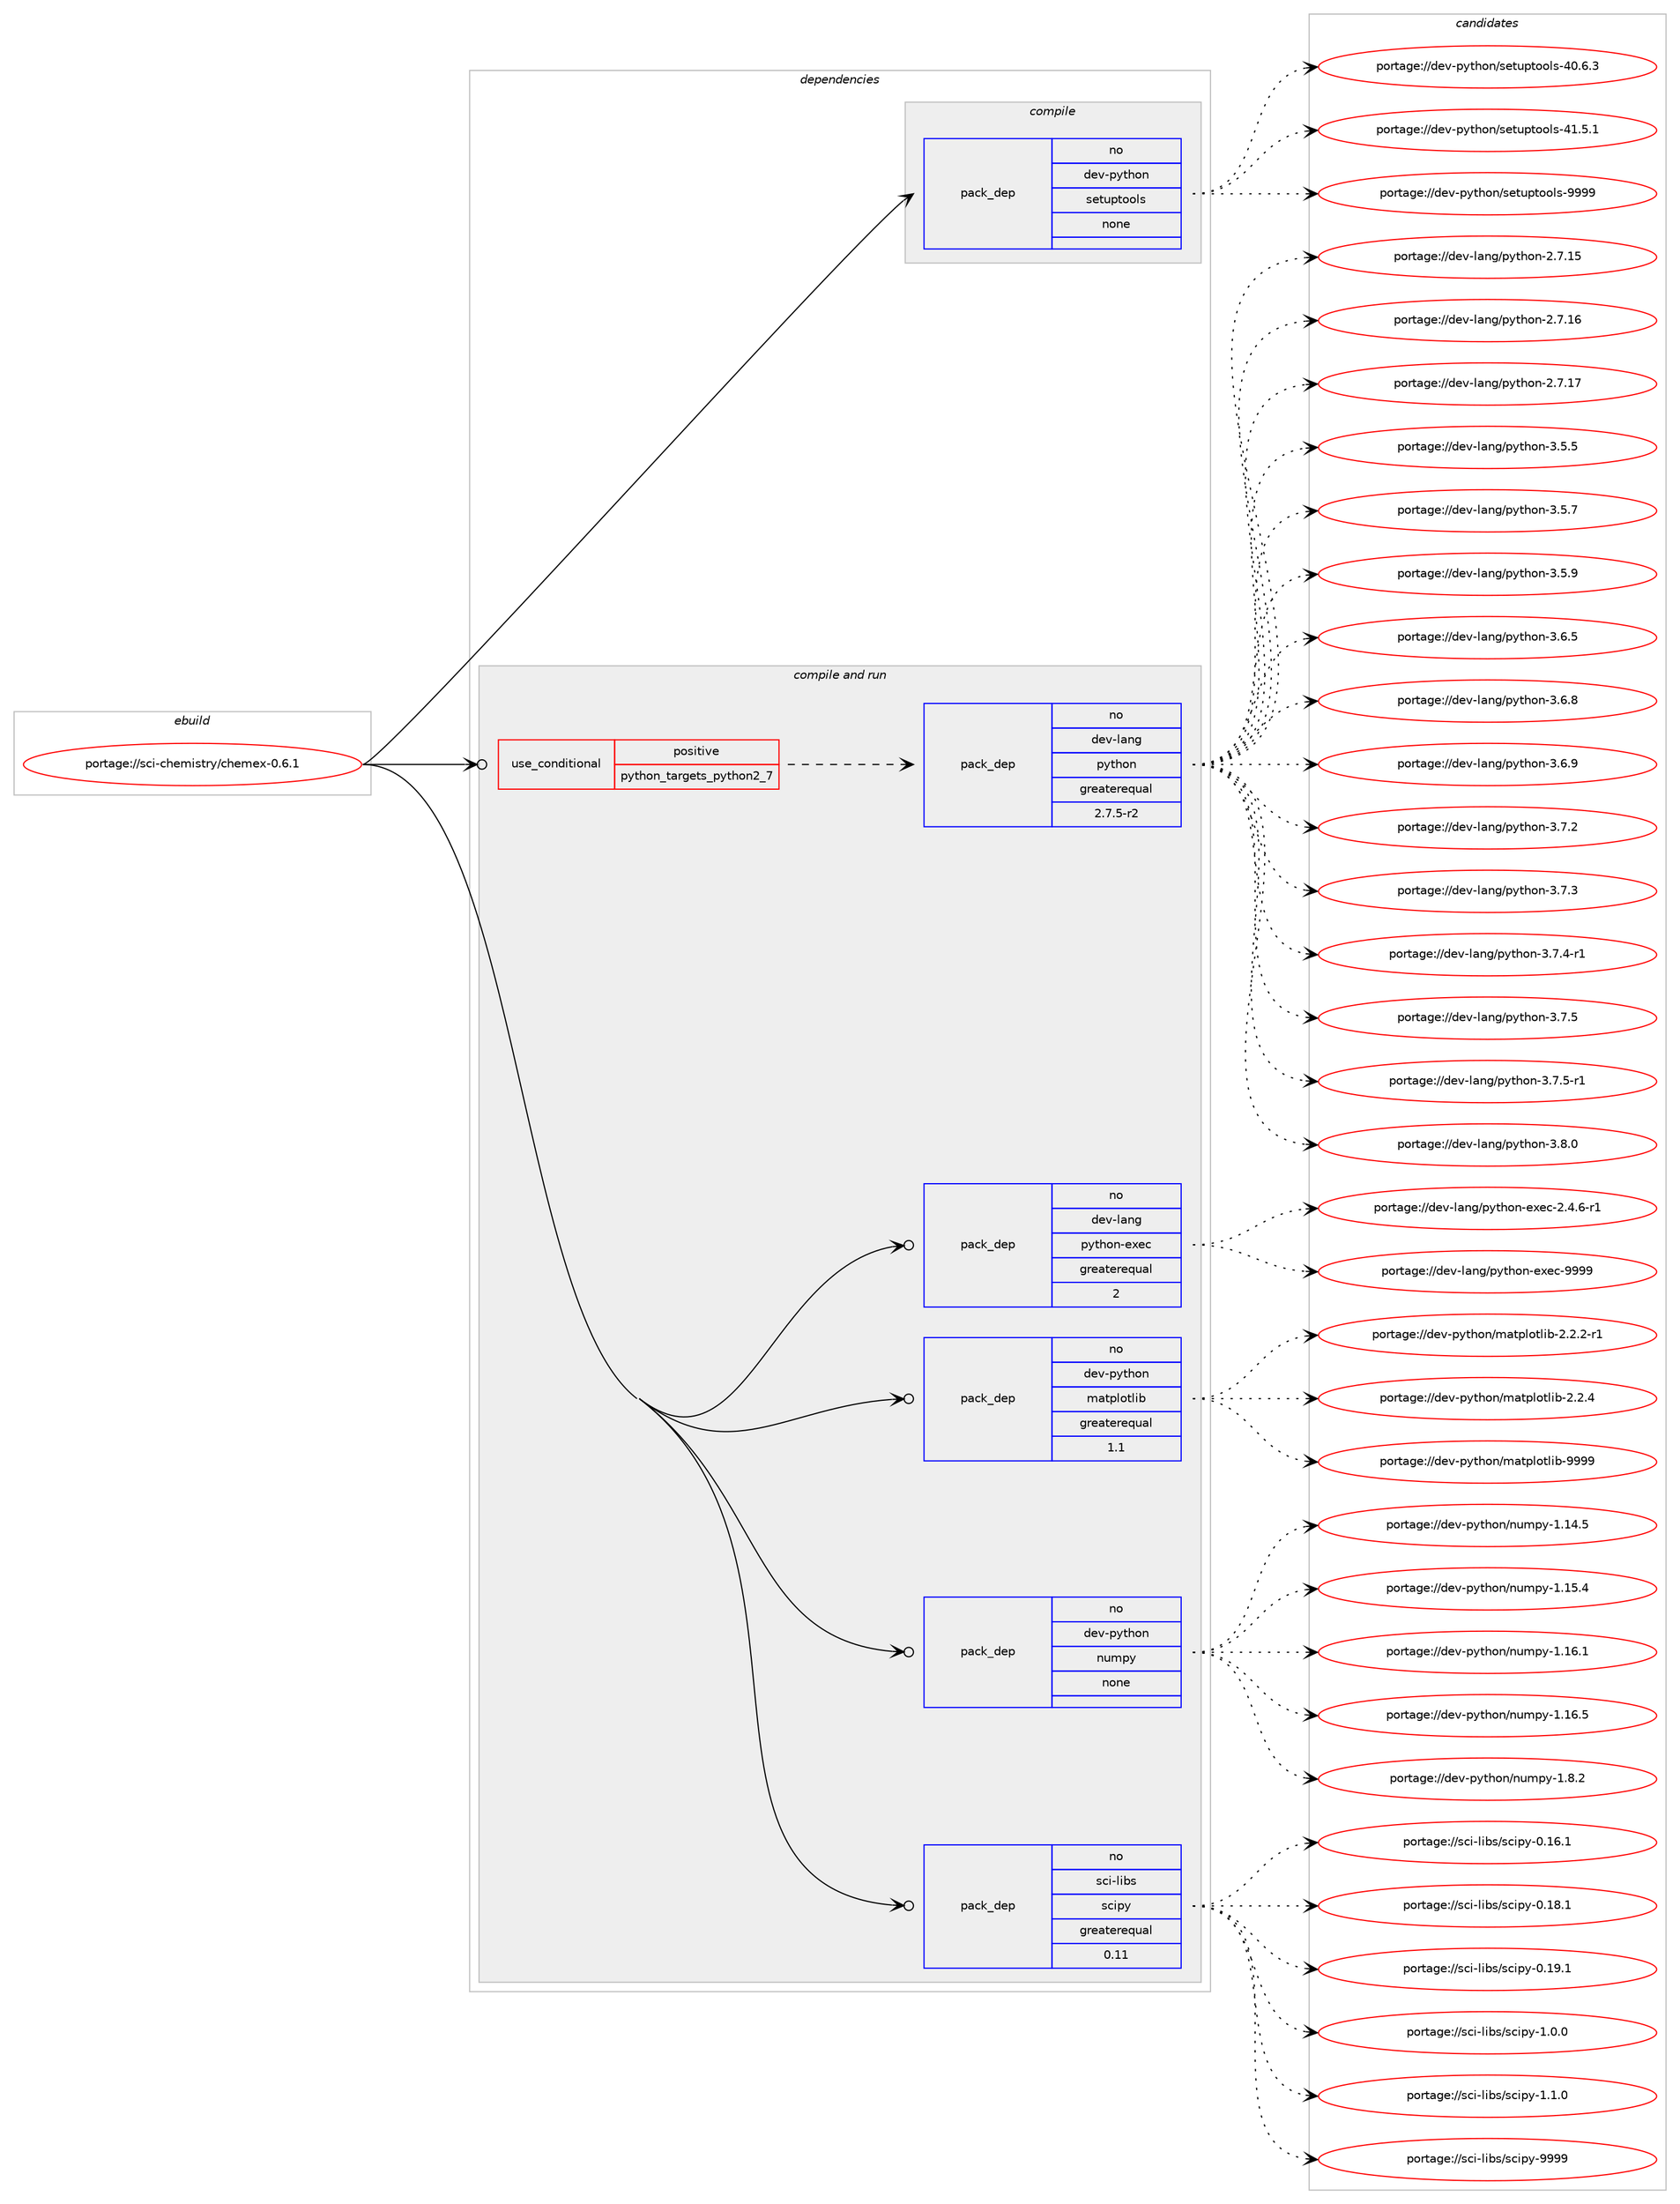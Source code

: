 digraph prolog {

# *************
# Graph options
# *************

newrank=true;
concentrate=true;
compound=true;
graph [rankdir=LR,fontname=Helvetica,fontsize=10,ranksep=1.5];#, ranksep=2.5, nodesep=0.2];
edge  [arrowhead=vee];
node  [fontname=Helvetica,fontsize=10];

# **********
# The ebuild
# **********

subgraph cluster_leftcol {
color=gray;
rank=same;
label=<<i>ebuild</i>>;
id [label="portage://sci-chemistry/chemex-0.6.1", color=red, width=4, href="../sci-chemistry/chemex-0.6.1.svg"];
}

# ****************
# The dependencies
# ****************

subgraph cluster_midcol {
color=gray;
label=<<i>dependencies</i>>;
subgraph cluster_compile {
fillcolor="#eeeeee";
style=filled;
label=<<i>compile</i>>;
subgraph pack282626 {
dependency384630 [label=<<TABLE BORDER="0" CELLBORDER="1" CELLSPACING="0" CELLPADDING="4" WIDTH="220"><TR><TD ROWSPAN="6" CELLPADDING="30">pack_dep</TD></TR><TR><TD WIDTH="110">no</TD></TR><TR><TD>dev-python</TD></TR><TR><TD>setuptools</TD></TR><TR><TD>none</TD></TR><TR><TD></TD></TR></TABLE>>, shape=none, color=blue];
}
id:e -> dependency384630:w [weight=20,style="solid",arrowhead="vee"];
}
subgraph cluster_compileandrun {
fillcolor="#eeeeee";
style=filled;
label=<<i>compile and run</i>>;
subgraph cond95482 {
dependency384631 [label=<<TABLE BORDER="0" CELLBORDER="1" CELLSPACING="0" CELLPADDING="4"><TR><TD ROWSPAN="3" CELLPADDING="10">use_conditional</TD></TR><TR><TD>positive</TD></TR><TR><TD>python_targets_python2_7</TD></TR></TABLE>>, shape=none, color=red];
subgraph pack282627 {
dependency384632 [label=<<TABLE BORDER="0" CELLBORDER="1" CELLSPACING="0" CELLPADDING="4" WIDTH="220"><TR><TD ROWSPAN="6" CELLPADDING="30">pack_dep</TD></TR><TR><TD WIDTH="110">no</TD></TR><TR><TD>dev-lang</TD></TR><TR><TD>python</TD></TR><TR><TD>greaterequal</TD></TR><TR><TD>2.7.5-r2</TD></TR></TABLE>>, shape=none, color=blue];
}
dependency384631:e -> dependency384632:w [weight=20,style="dashed",arrowhead="vee"];
}
id:e -> dependency384631:w [weight=20,style="solid",arrowhead="odotvee"];
subgraph pack282628 {
dependency384633 [label=<<TABLE BORDER="0" CELLBORDER="1" CELLSPACING="0" CELLPADDING="4" WIDTH="220"><TR><TD ROWSPAN="6" CELLPADDING="30">pack_dep</TD></TR><TR><TD WIDTH="110">no</TD></TR><TR><TD>dev-lang</TD></TR><TR><TD>python-exec</TD></TR><TR><TD>greaterequal</TD></TR><TR><TD>2</TD></TR></TABLE>>, shape=none, color=blue];
}
id:e -> dependency384633:w [weight=20,style="solid",arrowhead="odotvee"];
subgraph pack282629 {
dependency384634 [label=<<TABLE BORDER="0" CELLBORDER="1" CELLSPACING="0" CELLPADDING="4" WIDTH="220"><TR><TD ROWSPAN="6" CELLPADDING="30">pack_dep</TD></TR><TR><TD WIDTH="110">no</TD></TR><TR><TD>dev-python</TD></TR><TR><TD>matplotlib</TD></TR><TR><TD>greaterequal</TD></TR><TR><TD>1.1</TD></TR></TABLE>>, shape=none, color=blue];
}
id:e -> dependency384634:w [weight=20,style="solid",arrowhead="odotvee"];
subgraph pack282630 {
dependency384635 [label=<<TABLE BORDER="0" CELLBORDER="1" CELLSPACING="0" CELLPADDING="4" WIDTH="220"><TR><TD ROWSPAN="6" CELLPADDING="30">pack_dep</TD></TR><TR><TD WIDTH="110">no</TD></TR><TR><TD>dev-python</TD></TR><TR><TD>numpy</TD></TR><TR><TD>none</TD></TR><TR><TD></TD></TR></TABLE>>, shape=none, color=blue];
}
id:e -> dependency384635:w [weight=20,style="solid",arrowhead="odotvee"];
subgraph pack282631 {
dependency384636 [label=<<TABLE BORDER="0" CELLBORDER="1" CELLSPACING="0" CELLPADDING="4" WIDTH="220"><TR><TD ROWSPAN="6" CELLPADDING="30">pack_dep</TD></TR><TR><TD WIDTH="110">no</TD></TR><TR><TD>sci-libs</TD></TR><TR><TD>scipy</TD></TR><TR><TD>greaterequal</TD></TR><TR><TD>0.11</TD></TR></TABLE>>, shape=none, color=blue];
}
id:e -> dependency384636:w [weight=20,style="solid",arrowhead="odotvee"];
}
subgraph cluster_run {
fillcolor="#eeeeee";
style=filled;
label=<<i>run</i>>;
}
}

# **************
# The candidates
# **************

subgraph cluster_choices {
rank=same;
color=gray;
label=<<i>candidates</i>>;

subgraph choice282626 {
color=black;
nodesep=1;
choiceportage100101118451121211161041111104711510111611711211611111110811545524846544651 [label="portage://dev-python/setuptools-40.6.3", color=red, width=4,href="../dev-python/setuptools-40.6.3.svg"];
choiceportage100101118451121211161041111104711510111611711211611111110811545524946534649 [label="portage://dev-python/setuptools-41.5.1", color=red, width=4,href="../dev-python/setuptools-41.5.1.svg"];
choiceportage10010111845112121116104111110471151011161171121161111111081154557575757 [label="portage://dev-python/setuptools-9999", color=red, width=4,href="../dev-python/setuptools-9999.svg"];
dependency384630:e -> choiceportage100101118451121211161041111104711510111611711211611111110811545524846544651:w [style=dotted,weight="100"];
dependency384630:e -> choiceportage100101118451121211161041111104711510111611711211611111110811545524946534649:w [style=dotted,weight="100"];
dependency384630:e -> choiceportage10010111845112121116104111110471151011161171121161111111081154557575757:w [style=dotted,weight="100"];
}
subgraph choice282627 {
color=black;
nodesep=1;
choiceportage10010111845108971101034711212111610411111045504655464953 [label="portage://dev-lang/python-2.7.15", color=red, width=4,href="../dev-lang/python-2.7.15.svg"];
choiceportage10010111845108971101034711212111610411111045504655464954 [label="portage://dev-lang/python-2.7.16", color=red, width=4,href="../dev-lang/python-2.7.16.svg"];
choiceportage10010111845108971101034711212111610411111045504655464955 [label="portage://dev-lang/python-2.7.17", color=red, width=4,href="../dev-lang/python-2.7.17.svg"];
choiceportage100101118451089711010347112121116104111110455146534653 [label="portage://dev-lang/python-3.5.5", color=red, width=4,href="../dev-lang/python-3.5.5.svg"];
choiceportage100101118451089711010347112121116104111110455146534655 [label="portage://dev-lang/python-3.5.7", color=red, width=4,href="../dev-lang/python-3.5.7.svg"];
choiceportage100101118451089711010347112121116104111110455146534657 [label="portage://dev-lang/python-3.5.9", color=red, width=4,href="../dev-lang/python-3.5.9.svg"];
choiceportage100101118451089711010347112121116104111110455146544653 [label="portage://dev-lang/python-3.6.5", color=red, width=4,href="../dev-lang/python-3.6.5.svg"];
choiceportage100101118451089711010347112121116104111110455146544656 [label="portage://dev-lang/python-3.6.8", color=red, width=4,href="../dev-lang/python-3.6.8.svg"];
choiceportage100101118451089711010347112121116104111110455146544657 [label="portage://dev-lang/python-3.6.9", color=red, width=4,href="../dev-lang/python-3.6.9.svg"];
choiceportage100101118451089711010347112121116104111110455146554650 [label="portage://dev-lang/python-3.7.2", color=red, width=4,href="../dev-lang/python-3.7.2.svg"];
choiceportage100101118451089711010347112121116104111110455146554651 [label="portage://dev-lang/python-3.7.3", color=red, width=4,href="../dev-lang/python-3.7.3.svg"];
choiceportage1001011184510897110103471121211161041111104551465546524511449 [label="portage://dev-lang/python-3.7.4-r1", color=red, width=4,href="../dev-lang/python-3.7.4-r1.svg"];
choiceportage100101118451089711010347112121116104111110455146554653 [label="portage://dev-lang/python-3.7.5", color=red, width=4,href="../dev-lang/python-3.7.5.svg"];
choiceportage1001011184510897110103471121211161041111104551465546534511449 [label="portage://dev-lang/python-3.7.5-r1", color=red, width=4,href="../dev-lang/python-3.7.5-r1.svg"];
choiceportage100101118451089711010347112121116104111110455146564648 [label="portage://dev-lang/python-3.8.0", color=red, width=4,href="../dev-lang/python-3.8.0.svg"];
dependency384632:e -> choiceportage10010111845108971101034711212111610411111045504655464953:w [style=dotted,weight="100"];
dependency384632:e -> choiceportage10010111845108971101034711212111610411111045504655464954:w [style=dotted,weight="100"];
dependency384632:e -> choiceportage10010111845108971101034711212111610411111045504655464955:w [style=dotted,weight="100"];
dependency384632:e -> choiceportage100101118451089711010347112121116104111110455146534653:w [style=dotted,weight="100"];
dependency384632:e -> choiceportage100101118451089711010347112121116104111110455146534655:w [style=dotted,weight="100"];
dependency384632:e -> choiceportage100101118451089711010347112121116104111110455146534657:w [style=dotted,weight="100"];
dependency384632:e -> choiceportage100101118451089711010347112121116104111110455146544653:w [style=dotted,weight="100"];
dependency384632:e -> choiceportage100101118451089711010347112121116104111110455146544656:w [style=dotted,weight="100"];
dependency384632:e -> choiceportage100101118451089711010347112121116104111110455146544657:w [style=dotted,weight="100"];
dependency384632:e -> choiceportage100101118451089711010347112121116104111110455146554650:w [style=dotted,weight="100"];
dependency384632:e -> choiceportage100101118451089711010347112121116104111110455146554651:w [style=dotted,weight="100"];
dependency384632:e -> choiceportage1001011184510897110103471121211161041111104551465546524511449:w [style=dotted,weight="100"];
dependency384632:e -> choiceportage100101118451089711010347112121116104111110455146554653:w [style=dotted,weight="100"];
dependency384632:e -> choiceportage1001011184510897110103471121211161041111104551465546534511449:w [style=dotted,weight="100"];
dependency384632:e -> choiceportage100101118451089711010347112121116104111110455146564648:w [style=dotted,weight="100"];
}
subgraph choice282628 {
color=black;
nodesep=1;
choiceportage10010111845108971101034711212111610411111045101120101994550465246544511449 [label="portage://dev-lang/python-exec-2.4.6-r1", color=red, width=4,href="../dev-lang/python-exec-2.4.6-r1.svg"];
choiceportage10010111845108971101034711212111610411111045101120101994557575757 [label="portage://dev-lang/python-exec-9999", color=red, width=4,href="../dev-lang/python-exec-9999.svg"];
dependency384633:e -> choiceportage10010111845108971101034711212111610411111045101120101994550465246544511449:w [style=dotted,weight="100"];
dependency384633:e -> choiceportage10010111845108971101034711212111610411111045101120101994557575757:w [style=dotted,weight="100"];
}
subgraph choice282629 {
color=black;
nodesep=1;
choiceportage100101118451121211161041111104710997116112108111116108105984550465046504511449 [label="portage://dev-python/matplotlib-2.2.2-r1", color=red, width=4,href="../dev-python/matplotlib-2.2.2-r1.svg"];
choiceportage10010111845112121116104111110471099711611210811111610810598455046504652 [label="portage://dev-python/matplotlib-2.2.4", color=red, width=4,href="../dev-python/matplotlib-2.2.4.svg"];
choiceportage100101118451121211161041111104710997116112108111116108105984557575757 [label="portage://dev-python/matplotlib-9999", color=red, width=4,href="../dev-python/matplotlib-9999.svg"];
dependency384634:e -> choiceportage100101118451121211161041111104710997116112108111116108105984550465046504511449:w [style=dotted,weight="100"];
dependency384634:e -> choiceportage10010111845112121116104111110471099711611210811111610810598455046504652:w [style=dotted,weight="100"];
dependency384634:e -> choiceportage100101118451121211161041111104710997116112108111116108105984557575757:w [style=dotted,weight="100"];
}
subgraph choice282630 {
color=black;
nodesep=1;
choiceportage100101118451121211161041111104711011710911212145494649524653 [label="portage://dev-python/numpy-1.14.5", color=red, width=4,href="../dev-python/numpy-1.14.5.svg"];
choiceportage100101118451121211161041111104711011710911212145494649534652 [label="portage://dev-python/numpy-1.15.4", color=red, width=4,href="../dev-python/numpy-1.15.4.svg"];
choiceportage100101118451121211161041111104711011710911212145494649544649 [label="portage://dev-python/numpy-1.16.1", color=red, width=4,href="../dev-python/numpy-1.16.1.svg"];
choiceportage100101118451121211161041111104711011710911212145494649544653 [label="portage://dev-python/numpy-1.16.5", color=red, width=4,href="../dev-python/numpy-1.16.5.svg"];
choiceportage1001011184511212111610411111047110117109112121454946564650 [label="portage://dev-python/numpy-1.8.2", color=red, width=4,href="../dev-python/numpy-1.8.2.svg"];
dependency384635:e -> choiceportage100101118451121211161041111104711011710911212145494649524653:w [style=dotted,weight="100"];
dependency384635:e -> choiceportage100101118451121211161041111104711011710911212145494649534652:w [style=dotted,weight="100"];
dependency384635:e -> choiceportage100101118451121211161041111104711011710911212145494649544649:w [style=dotted,weight="100"];
dependency384635:e -> choiceportage100101118451121211161041111104711011710911212145494649544653:w [style=dotted,weight="100"];
dependency384635:e -> choiceportage1001011184511212111610411111047110117109112121454946564650:w [style=dotted,weight="100"];
}
subgraph choice282631 {
color=black;
nodesep=1;
choiceportage115991054510810598115471159910511212145484649544649 [label="portage://sci-libs/scipy-0.16.1", color=red, width=4,href="../sci-libs/scipy-0.16.1.svg"];
choiceportage115991054510810598115471159910511212145484649564649 [label="portage://sci-libs/scipy-0.18.1", color=red, width=4,href="../sci-libs/scipy-0.18.1.svg"];
choiceportage115991054510810598115471159910511212145484649574649 [label="portage://sci-libs/scipy-0.19.1", color=red, width=4,href="../sci-libs/scipy-0.19.1.svg"];
choiceportage1159910545108105981154711599105112121454946484648 [label="portage://sci-libs/scipy-1.0.0", color=red, width=4,href="../sci-libs/scipy-1.0.0.svg"];
choiceportage1159910545108105981154711599105112121454946494648 [label="portage://sci-libs/scipy-1.1.0", color=red, width=4,href="../sci-libs/scipy-1.1.0.svg"];
choiceportage11599105451081059811547115991051121214557575757 [label="portage://sci-libs/scipy-9999", color=red, width=4,href="../sci-libs/scipy-9999.svg"];
dependency384636:e -> choiceportage115991054510810598115471159910511212145484649544649:w [style=dotted,weight="100"];
dependency384636:e -> choiceportage115991054510810598115471159910511212145484649564649:w [style=dotted,weight="100"];
dependency384636:e -> choiceportage115991054510810598115471159910511212145484649574649:w [style=dotted,weight="100"];
dependency384636:e -> choiceportage1159910545108105981154711599105112121454946484648:w [style=dotted,weight="100"];
dependency384636:e -> choiceportage1159910545108105981154711599105112121454946494648:w [style=dotted,weight="100"];
dependency384636:e -> choiceportage11599105451081059811547115991051121214557575757:w [style=dotted,weight="100"];
}
}

}
